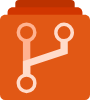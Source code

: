 <mxfile version="14.9.5" type="github">
  <diagram id="TmEEwJS83r6miadM3hOv" name="Page-1">
    <mxGraphModel dx="1050" dy="673" grid="1" gridSize="10" guides="1" tooltips="1" connect="1" arrows="1" fold="1" page="1" pageScale="1" pageWidth="827" pageHeight="1169" math="0" shadow="0">
      <root>
        <mxCell id="0" />
        <mxCell id="1" parent="0" />
        <mxCell id="ePDjYOXXY-mUPXz81ngJ-1" value="" style="aspect=fixed;html=1;points=[];align=center;image;fontSize=12;image=img/lib/mscae/Azure_Repos.svg;" vertex="1" parent="1">
          <mxGeometry x="130" y="100" width="45" height="50" as="geometry" />
        </mxCell>
      </root>
    </mxGraphModel>
  </diagram>
</mxfile>
